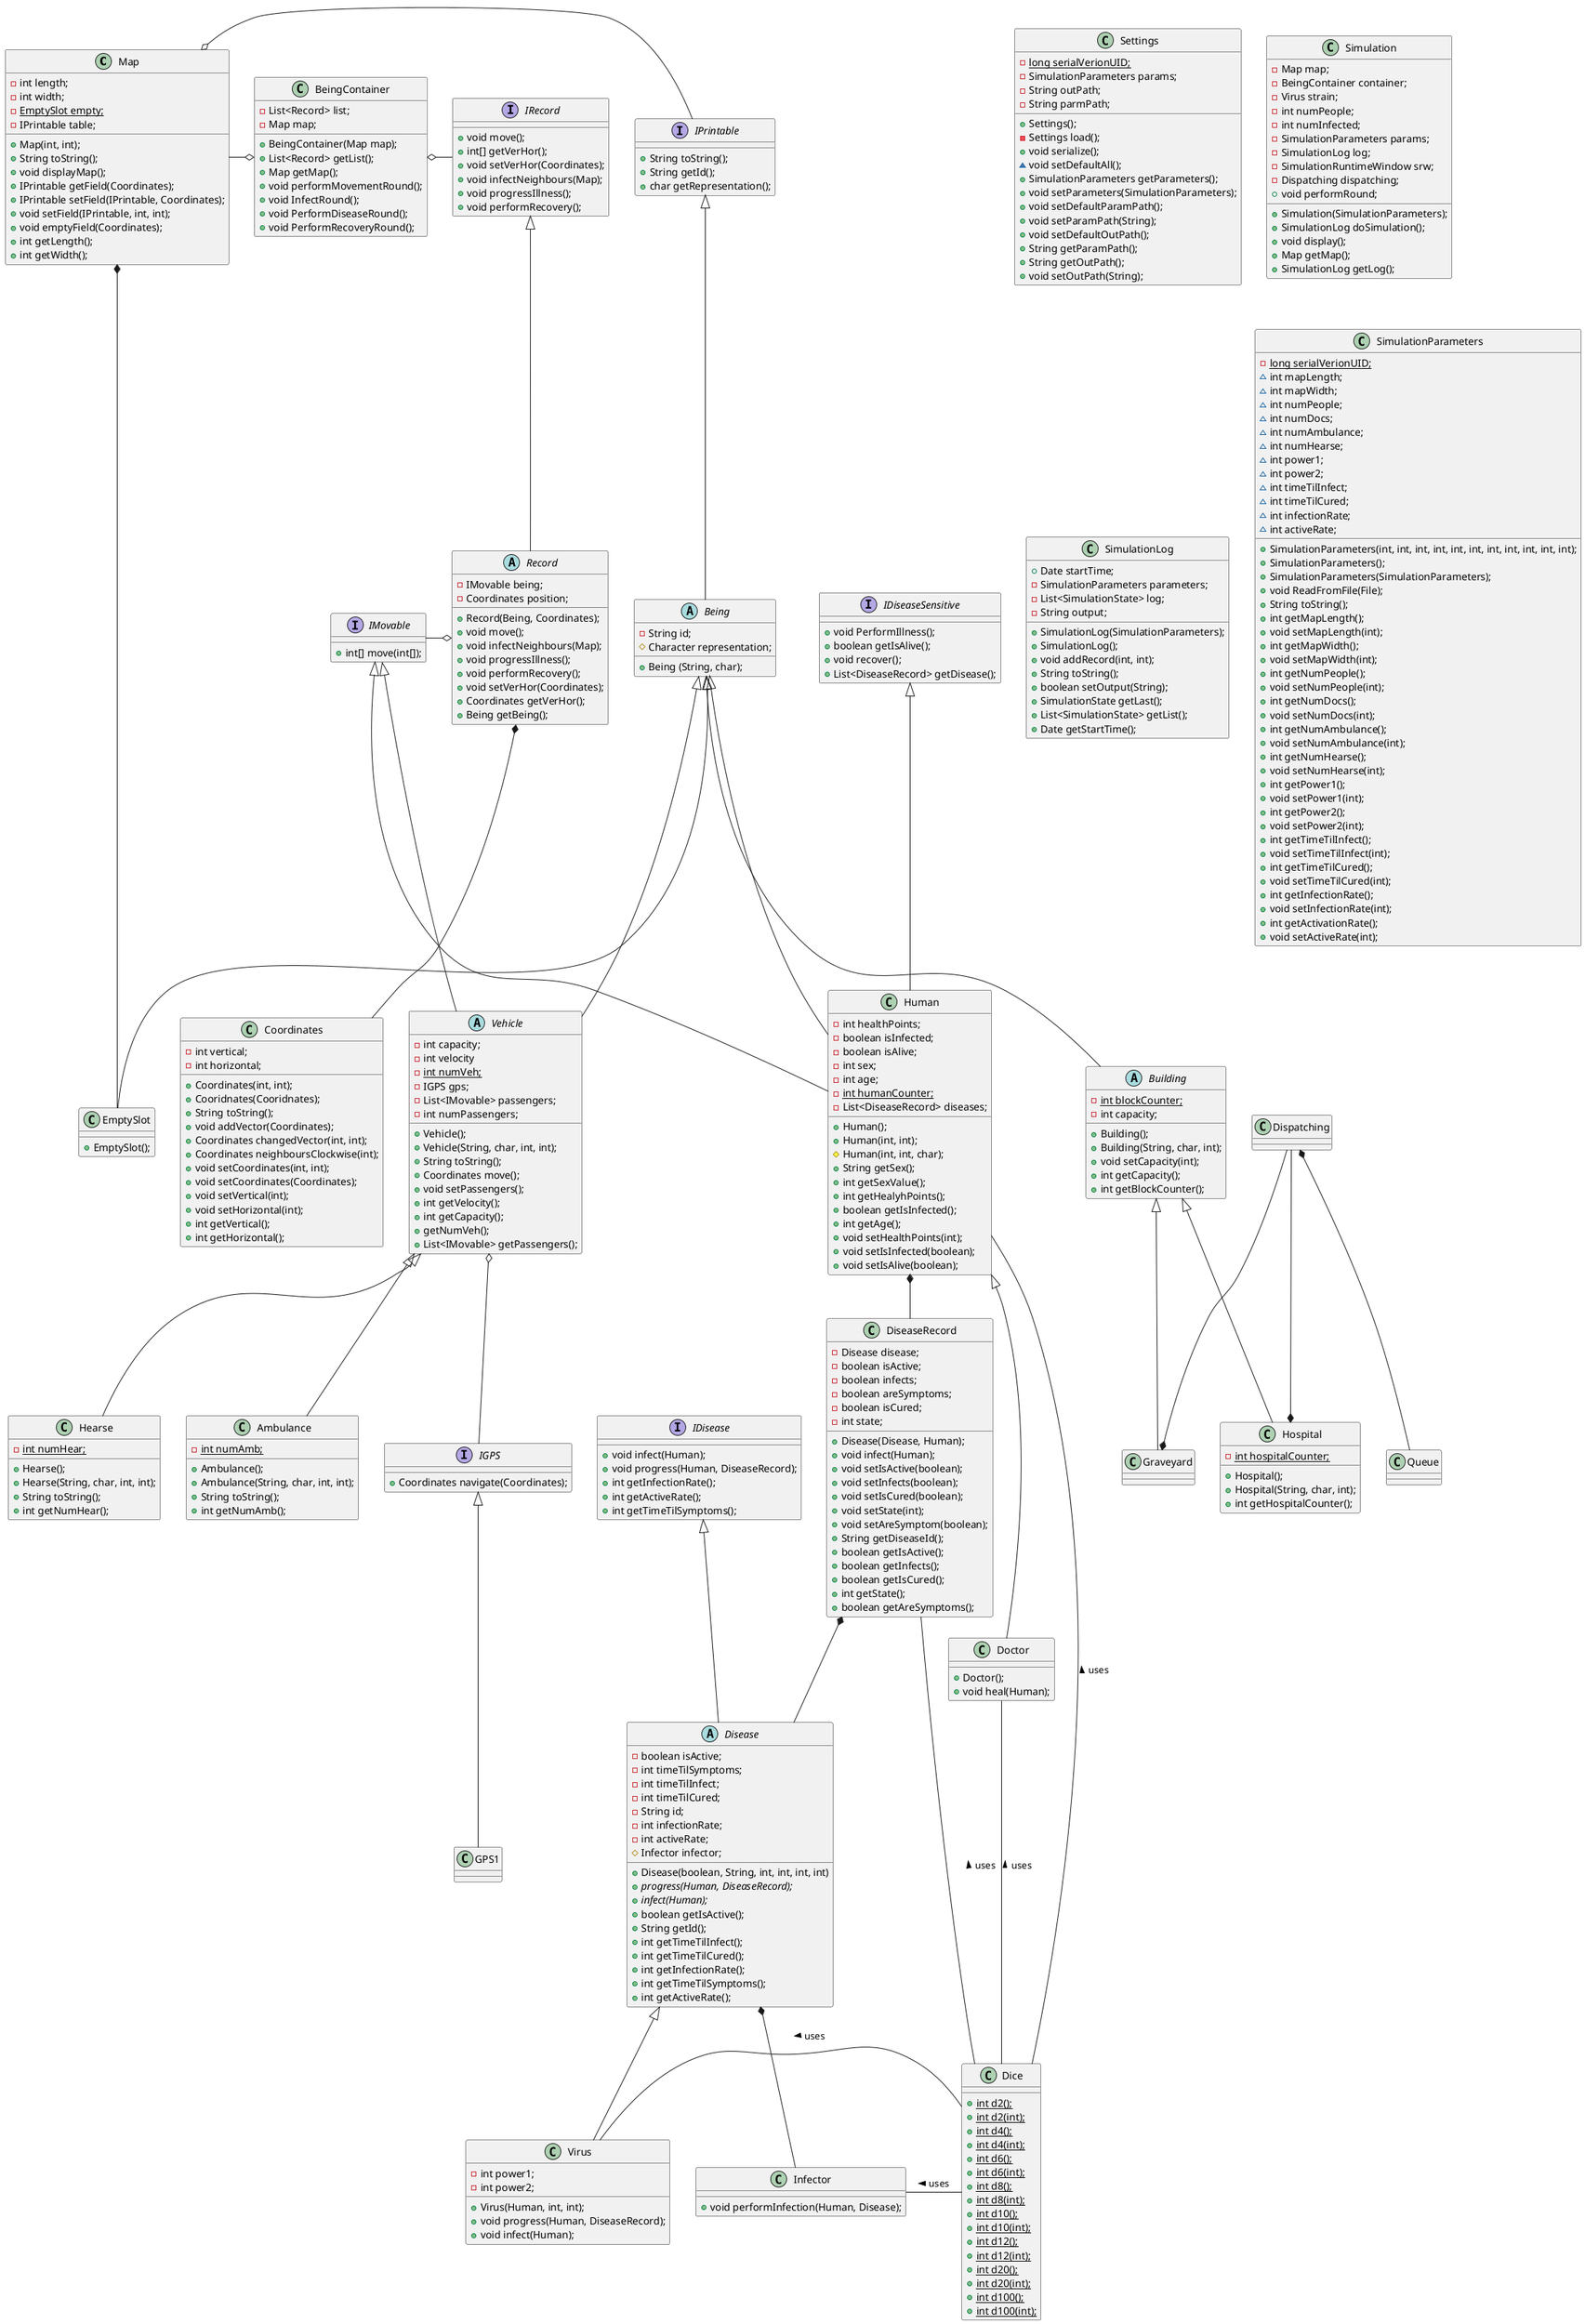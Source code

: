 @startuml class_diagram_08062020

class Map
{
- int length;
- int width;
- {static} EmptySlot empty;
- IPrintable table;
+ Map(int, int);
+ String toString();
+ void displayMap();
+ IPrintable getField(Coordinates);
+ IPrintable setField(IPrintable, Coordinates);
+ void setField(IPrintable, int, int);
+ void emptyField(Coordinates);
+ int getLength();
+ int getWidth();
}

interface IPrintable
{
+ String toString();
+ String getId();
+ char getRepresentation();
}

abstract class Being
{
- String id;
# Character representation;
+ Being (String, char);
}

abstract class Record
{
- IMovable being;
- Coordinates position;
+ Record(Being, Coordinates);
+ void move();
+ void infectNeighbours(Map);
+ void progressIllness();
+ void performRecovery();
+ void setVerHor(Coordinates);
+ Coordinates getVerHor();
+ Being getBeing();
}

interface IRecord
{
+ void move();
+ int[] getVerHor();
+ void setVerHor(Coordinates);
+ void infectNeighbours(Map);
+ void progressIllness();
+ void performRecovery();
}

class BeingContainer
{
- List<Record> list;
- Map map;
+ BeingContainer(Map map);
+ List<Record> getList();
+ Map getMap();
+ void performMovementRound();
+ void InfectRound();
+ void PerformDiseaseRound();
+ void PerformRecoveryRound();
}

class EmptySlot
{
+ EmptySlot();
}

interface IDiseaseSensitive
{
+ void PerformIllness();
+ boolean getIsAlive();
+ void recover();
+ List<DiseaseRecord> getDisease();
}

interface IMovable
{
+ int[] move(int[]);
}

class Human
{
- int healthPoints;
- boolean isInfected;
- boolean isAlive;
- int sex;
-  int age;
- {static} int humanCounter;
- List<DiseaseRecord> diseases;
+ Human();
+ Human(int, int);
# Human(int, int, char);
+ String getSex();
+ int getSexValue();
+ int getHealyhPoints();
+ boolean getIsInfected();
+ int getAge();
+ void setHealthPoints(int);
+ void setIsInfected(boolean);
+ void setIsAlive(boolean);
}

class Dice
{
+ {static} int d2();
+ {static} int d2(int);
+ {static} int d4();
+ {static} int d4(int);
+ {static} int d6();
+ {static} int d6(int);
+ {static} int d8();
+ {static} int d8(int);
+ {static} int d10();
+ {static} int d10(int);
+ {static} int d12();
+ {static} int d12(int);
+ {static} int d20();
+ {static} int d20(int);
+ {static} int d100();
+ {static} int d100(int);
}

class Doctor
{
+ Doctor();
+ void heal(Human);
}

abstract class Vehicle
{
- int capacity;
- int velocity
- {static} int numVeh;
- IGPS gps;
- List<IMovable> passengers;
- int numPassengers;
+ Vehicle();
+ Vehicle(String, char, int, int);
+ String toString();
+ Coordinates move();
+ void setPassengers();
+ int getVelocity();
+ int getCapacity();
+ getNumVeh();
+ List<IMovable> getPassengers();
}

abstract class Building
{
    
    
    - {static} int blockCounter;
    - int capacity;
    + Building();
    + Building(String, char, int);
    + void setCapacity(int);
    + int getCapacity();
    + int getBlockCounter();
}

class Ambulance
{
    - {static} int numAmb;
    + Ambulance();
    + Ambulance(String, char, int, int);
    + String toString();
    + int getNumAmb();
}

class Hearse 
{
    - {static} int numHear;
    + Hearse();
    + Hearse(String, char, int, int);
    + String toString();
    + int getNumHear();
}

class Hospital
{
    - {static} int hospitalCounter;
    + Hospital();
    + Hospital(String, char, int);
    + int getHospitalCounter();

}

class Graveyard
{

}

class Dispatching
{

}

abstract class Disease 
{
    - boolean isActive;
    - int timeTilSymptoms;
    - int timeTilInfect;
    - int timeTilCured;
    - String id;
    - int infectionRate;
    - int activeRate;
    + Disease(boolean, String, int, int, int, int)
    # Infector infector;
    + {abstract} progress(Human, DiseaseRecord);
    + {abstract} infect(Human);
    + boolean getIsActive();
    + String getId();
    + int getTimeTilInfect();
    + int getTimeTilCured();
    + int getInfectionRate();
    + int getTimeTilSymptoms();
    + int getActiveRate();
}

class DiseaseRecord 
{
    - Disease disease;
    - boolean isActive;
    - boolean infects;
    - boolean areSymptoms;
    - boolean isCured;
    - int state;
    + Disease(Disease, Human);
    + void infect(Human);
    + void setIsActive(boolean);
    + void setInfects(boolean);
    + void setIsCured(boolean);
    + void setState(int);
    + void setAreSymptom(boolean);
    + String getDiseaseId();
    + boolean getIsActive();
    + boolean getInfects();
    + boolean getIsCured();
    + int getState();
    + boolean getAreSymptoms(); 
}

interface IDisease 
{
    + void infect(Human);
    + void progress(Human, DiseaseRecord);
    + int getInfectionRate();
    + int getActiveRate();
    + int getTimeTilSymptoms();
}

class Infector 
{
    + void performInfection(Human, Disease);
}

class Virus
{
    - int power1;
    - int power2;
    + Virus(Human, int, int);
    + void progress(Human, DiseaseRecord);
    + void infect(Human);
}

class Queue 
{

}

class Coordinates 
{
    - int vertical;
    - int horizontal;
    + Coordinates(int, int);
    + Cooridnates(Cooridnates);
    + String toString();
    + void addVector(Coordinates);
    + Coordinates changedVector(int, int);
    + Coordinates neighboursClockwise(int);
    + void setCoordinates(int, int);
    + void setCoordinates(Coordinates);
    + void setVertical(int);
    + void setHorizontal(int);
    + int getVertical();
    + int getHorizontal();
}

class GPS1
{

}

interface IGPS
{
 + Coordinates navigate(Coordinates);
}

class Settings{
    - {static} long serialVerionUID;
    - SimulationParameters params;
    - String outPath;
    - String parmPath;
    + Settings();
    - Settings load();
    + void serialize();
    ~ void setDefaultAll();
    + SimulationParameters getParameters();
    + void setParameters(SimulationParameters);
    + void setDefaultParamPath();
    + void setParamPath(String);
    + void setDefaultOutPath();
    + String getParamPath();
    + String getOutPath();
    + void setOutPath(String);
}

class Simulation {
    - Map map;
    - BeingContainer container;
    - Virus strain;
    - int numPeople;
    - int numInfected;
    - SimulationParameters params;
    - SimulationLog log;
    - SimulationRuntimeWindow srw;
    - Dispatching dispatching;
    + Simulation(SimulationParameters);
    + void performRound;
    + SimulationLog doSimulation();
    + void display();
    + Map getMap();
    + SimulationLog getLog();
}

class SimulationLog {
    + Date startTime;
    - SimulationParameters parameters;
    - List<SimulationState> log;
    - String output;
    + SimulationLog(SimulationParameters);
    + SimulationLog();
    + void addRecord(int, int);
    + String toString();
    + boolean setOutput(String);
    + SimulationState getLast();
    + List<SimulationState> getList();
    + Date getStartTime();
}

class SimulationParameters {
    - {static} long serialVerionUID;
    ~ int mapLength;
    ~ int mapWidth;
    ~ int numPeople;
    ~ int numDocs;
    ~ int numAmbulance;
    ~ int numHearse;
    ~ int power1;
    ~ int power2;
    ~ int timeTilInfect;
    ~ int timeTilCured;
    ~ int infectionRate;
    ~ int activeRate;
    + SimulationParameters(int, int, int, int, int, int, int, int, int, int, int);
    + SimulationParameters();
    + SimulationParameters(SimulationParameters);
    + void ReadFromFile(File);
    + String toString();
    + int getMapLength();
    + void setMapLength(int);
    + int getMapWidth();
    + void setMapWidth(int);
    + int getNumPeople();
    + void setNumPeople(int);
    + int getNumDocs();
    + void setNumDocs(int);
    + int getNumAmbulance();
    + void setNumAmbulance(int);
    + int getNumHearse();
    + void setNumHearse(int);
    + int getPower1();
    + void setPower1(int);
    + int getPower2();
    + void setPower2(int);
    + int getTimeTilInfect();
    + void setTimeTilInfect(int);
    + int getTimeTilCured();
    + void setTimeTilCured(int);
    + int getInfectionRate();
    + void setInfectionRate(int);
    + int getActivationRate();
    + void setActiveRate(int);
}

Map o- IPrintable
IPrintable <|-- Being
Being <|-- EmptySlot
IRecord <|-- Record
BeingContainer o- IRecord
Being <|-- Human
IMovable <|-- Human
IDiseaseSensitive <|-- Human
IMovable -o Record
Map *- EmptySlot
Map -o BeingContainer
Human <|-- Doctor
Being <|-- Vehicle
IMovable <|-- Vehicle
Vehicle <|-- Ambulance
Vehicle <|-- Hearse
Being <|-- Building
Building <|-- Hospital
Building <|-- Graveyard
IDisease <|-- Disease
Disease <|-- Virus
Dispatching --* Hospital
Dispatching --* Graveyard
Doctor -- Dice : uses <
IGPS <|-- GPS1
Human *-- DiseaseRecord
Dispatching *--  Queue
Record *-- Coordinates
Vehicle o-- IGPS
Human -- Dice : uses <
Disease *-- Infector
DiseaseRecord *-- Disease
DiseaseRecord -- Dice : uses <
Infector - Dice : uses <
Virus - Dice : uses <

@enduml